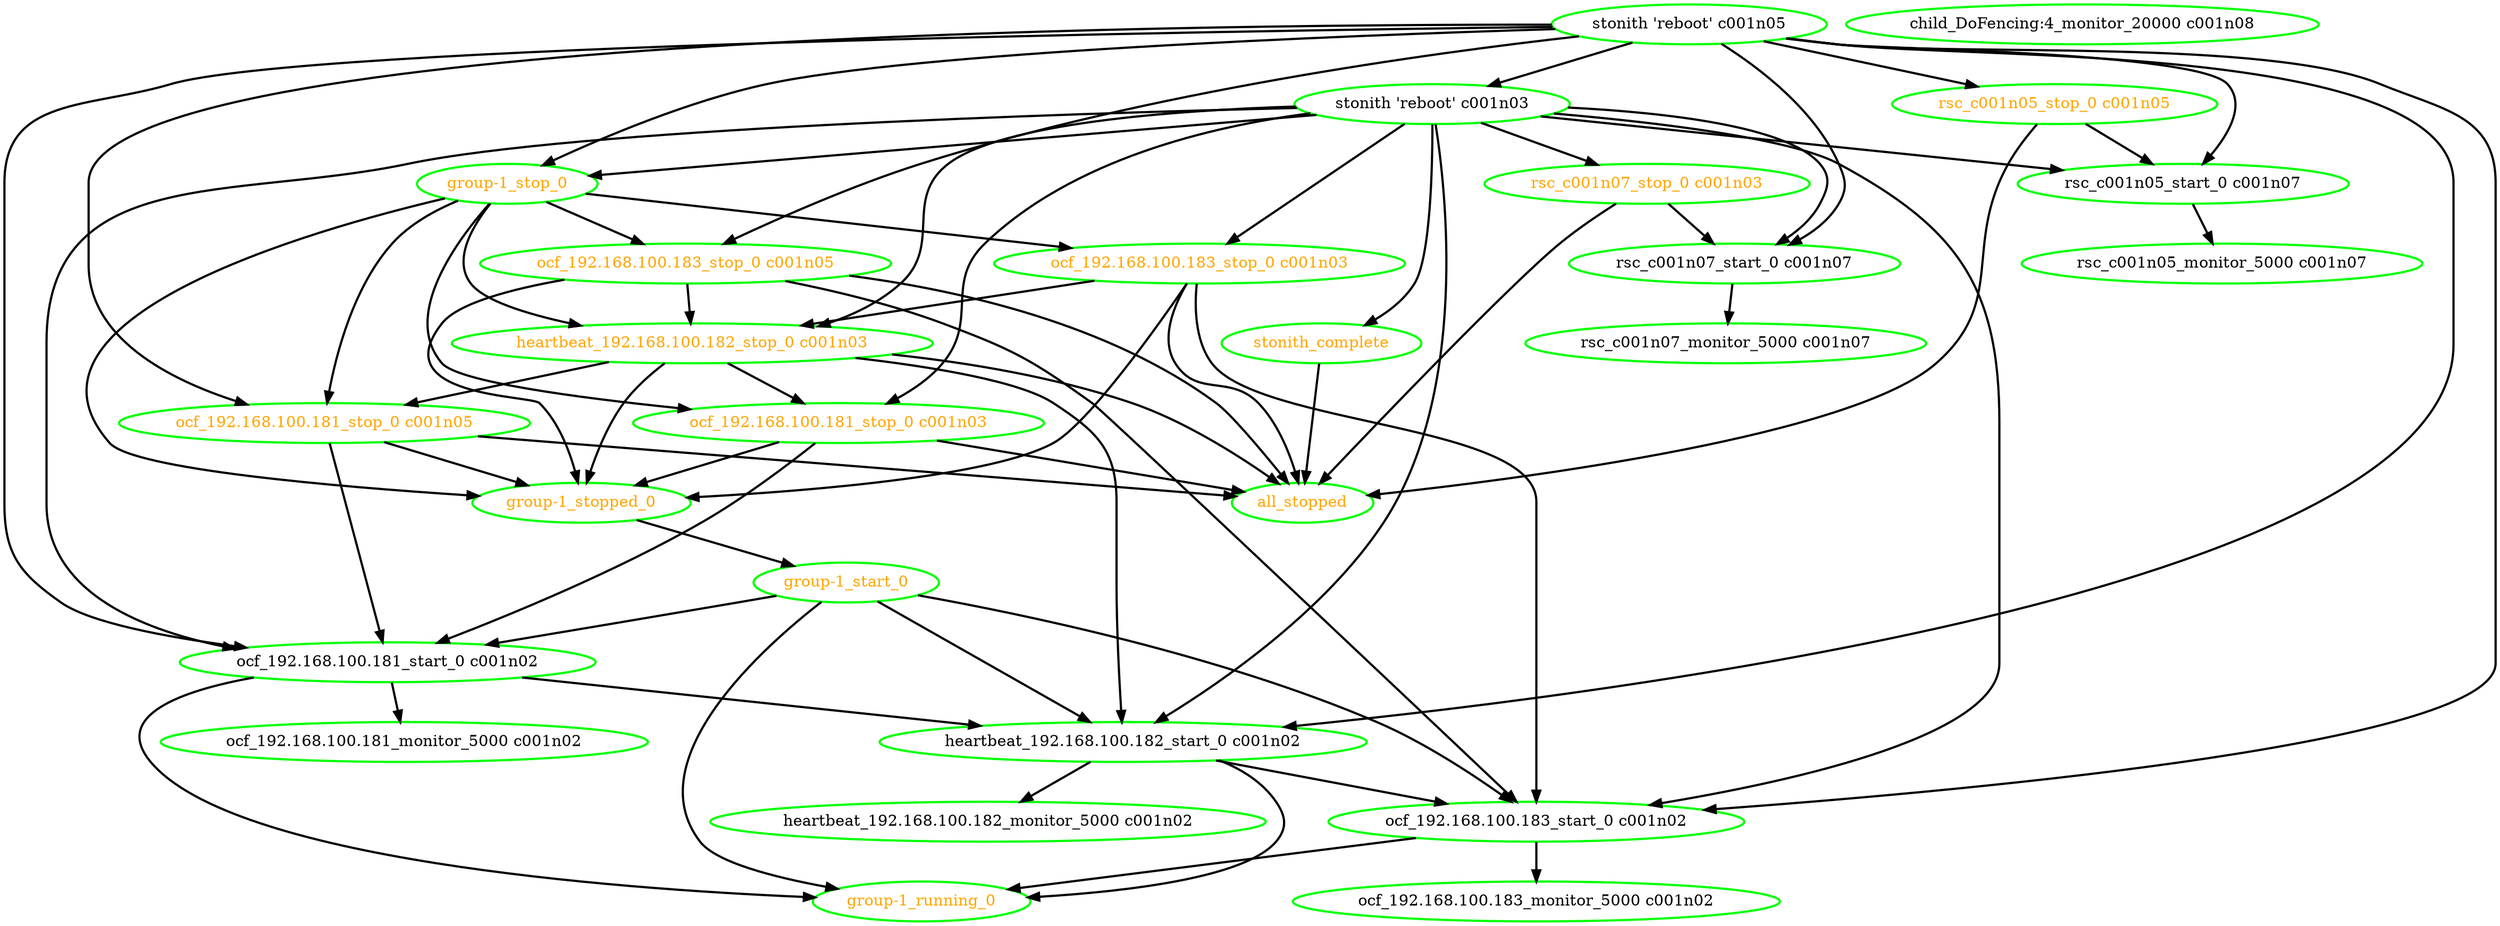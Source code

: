 digraph "g" {
"all_stopped" [ style=bold color="green" fontcolor="orange" ]
"child_DoFencing:4_monitor_20000 c001n08" [ style=bold color="green" fontcolor="black" ]
"group-1_running_0" [ style=bold color="green" fontcolor="orange" ]
"group-1_start_0" -> "group-1_running_0" [ style = bold]
"group-1_start_0" -> "heartbeat_192.168.100.182_start_0 c001n02" [ style = bold]
"group-1_start_0" -> "ocf_192.168.100.181_start_0 c001n02" [ style = bold]
"group-1_start_0" -> "ocf_192.168.100.183_start_0 c001n02" [ style = bold]
"group-1_start_0" [ style=bold color="green" fontcolor="orange" ]
"group-1_stop_0" -> "group-1_stopped_0" [ style = bold]
"group-1_stop_0" -> "heartbeat_192.168.100.182_stop_0 c001n03" [ style = bold]
"group-1_stop_0" -> "ocf_192.168.100.181_stop_0 c001n03" [ style = bold]
"group-1_stop_0" -> "ocf_192.168.100.181_stop_0 c001n05" [ style = bold]
"group-1_stop_0" -> "ocf_192.168.100.183_stop_0 c001n03" [ style = bold]
"group-1_stop_0" -> "ocf_192.168.100.183_stop_0 c001n05" [ style = bold]
"group-1_stop_0" [ style=bold color="green" fontcolor="orange" ]
"group-1_stopped_0" -> "group-1_start_0" [ style = bold]
"group-1_stopped_0" [ style=bold color="green" fontcolor="orange" ]
"heartbeat_192.168.100.182_monitor_5000 c001n02" [ style=bold color="green" fontcolor="black" ]
"heartbeat_192.168.100.182_start_0 c001n02" -> "group-1_running_0" [ style = bold]
"heartbeat_192.168.100.182_start_0 c001n02" -> "heartbeat_192.168.100.182_monitor_5000 c001n02" [ style = bold]
"heartbeat_192.168.100.182_start_0 c001n02" -> "ocf_192.168.100.183_start_0 c001n02" [ style = bold]
"heartbeat_192.168.100.182_start_0 c001n02" [ style=bold color="green" fontcolor="black" ]
"heartbeat_192.168.100.182_stop_0 c001n03" -> "all_stopped" [ style = bold]
"heartbeat_192.168.100.182_stop_0 c001n03" -> "group-1_stopped_0" [ style = bold]
"heartbeat_192.168.100.182_stop_0 c001n03" -> "heartbeat_192.168.100.182_start_0 c001n02" [ style = bold]
"heartbeat_192.168.100.182_stop_0 c001n03" -> "ocf_192.168.100.181_stop_0 c001n03" [ style = bold]
"heartbeat_192.168.100.182_stop_0 c001n03" -> "ocf_192.168.100.181_stop_0 c001n05" [ style = bold]
"heartbeat_192.168.100.182_stop_0 c001n03" [ style=bold color="green" fontcolor="orange" ]
"ocf_192.168.100.181_monitor_5000 c001n02" [ style=bold color="green" fontcolor="black" ]
"ocf_192.168.100.181_start_0 c001n02" -> "group-1_running_0" [ style = bold]
"ocf_192.168.100.181_start_0 c001n02" -> "heartbeat_192.168.100.182_start_0 c001n02" [ style = bold]
"ocf_192.168.100.181_start_0 c001n02" -> "ocf_192.168.100.181_monitor_5000 c001n02" [ style = bold]
"ocf_192.168.100.181_start_0 c001n02" [ style=bold color="green" fontcolor="black" ]
"ocf_192.168.100.181_stop_0 c001n03" -> "all_stopped" [ style = bold]
"ocf_192.168.100.181_stop_0 c001n03" -> "group-1_stopped_0" [ style = bold]
"ocf_192.168.100.181_stop_0 c001n03" -> "ocf_192.168.100.181_start_0 c001n02" [ style = bold]
"ocf_192.168.100.181_stop_0 c001n03" [ style=bold color="green" fontcolor="orange" ]
"ocf_192.168.100.181_stop_0 c001n05" -> "all_stopped" [ style = bold]
"ocf_192.168.100.181_stop_0 c001n05" -> "group-1_stopped_0" [ style = bold]
"ocf_192.168.100.181_stop_0 c001n05" -> "ocf_192.168.100.181_start_0 c001n02" [ style = bold]
"ocf_192.168.100.181_stop_0 c001n05" [ style=bold color="green" fontcolor="orange" ]
"ocf_192.168.100.183_monitor_5000 c001n02" [ style=bold color="green" fontcolor="black" ]
"ocf_192.168.100.183_start_0 c001n02" -> "group-1_running_0" [ style = bold]
"ocf_192.168.100.183_start_0 c001n02" -> "ocf_192.168.100.183_monitor_5000 c001n02" [ style = bold]
"ocf_192.168.100.183_start_0 c001n02" [ style=bold color="green" fontcolor="black" ]
"ocf_192.168.100.183_stop_0 c001n03" -> "all_stopped" [ style = bold]
"ocf_192.168.100.183_stop_0 c001n03" -> "group-1_stopped_0" [ style = bold]
"ocf_192.168.100.183_stop_0 c001n03" -> "heartbeat_192.168.100.182_stop_0 c001n03" [ style = bold]
"ocf_192.168.100.183_stop_0 c001n03" -> "ocf_192.168.100.183_start_0 c001n02" [ style = bold]
"ocf_192.168.100.183_stop_0 c001n03" [ style=bold color="green" fontcolor="orange" ]
"ocf_192.168.100.183_stop_0 c001n05" -> "all_stopped" [ style = bold]
"ocf_192.168.100.183_stop_0 c001n05" -> "group-1_stopped_0" [ style = bold]
"ocf_192.168.100.183_stop_0 c001n05" -> "heartbeat_192.168.100.182_stop_0 c001n03" [ style = bold]
"ocf_192.168.100.183_stop_0 c001n05" -> "ocf_192.168.100.183_start_0 c001n02" [ style = bold]
"ocf_192.168.100.183_stop_0 c001n05" [ style=bold color="green" fontcolor="orange" ]
"rsc_c001n05_monitor_5000 c001n07" [ style=bold color="green" fontcolor="black" ]
"rsc_c001n05_start_0 c001n07" -> "rsc_c001n05_monitor_5000 c001n07" [ style = bold]
"rsc_c001n05_start_0 c001n07" [ style=bold color="green" fontcolor="black" ]
"rsc_c001n05_stop_0 c001n05" -> "all_stopped" [ style = bold]
"rsc_c001n05_stop_0 c001n05" -> "rsc_c001n05_start_0 c001n07" [ style = bold]
"rsc_c001n05_stop_0 c001n05" [ style=bold color="green" fontcolor="orange" ]
"rsc_c001n07_monitor_5000 c001n07" [ style=bold color="green" fontcolor="black" ]
"rsc_c001n07_start_0 c001n07" -> "rsc_c001n07_monitor_5000 c001n07" [ style = bold]
"rsc_c001n07_start_0 c001n07" [ style=bold color="green" fontcolor="black" ]
"rsc_c001n07_stop_0 c001n03" -> "all_stopped" [ style = bold]
"rsc_c001n07_stop_0 c001n03" -> "rsc_c001n07_start_0 c001n07" [ style = bold]
"rsc_c001n07_stop_0 c001n03" [ style=bold color="green" fontcolor="orange" ]
"stonith 'reboot' c001n03" -> "group-1_stop_0" [ style = bold]
"stonith 'reboot' c001n03" -> "heartbeat_192.168.100.182_start_0 c001n02" [ style = bold]
"stonith 'reboot' c001n03" -> "heartbeat_192.168.100.182_stop_0 c001n03" [ style = bold]
"stonith 'reboot' c001n03" -> "ocf_192.168.100.181_start_0 c001n02" [ style = bold]
"stonith 'reboot' c001n03" -> "ocf_192.168.100.181_stop_0 c001n03" [ style = bold]
"stonith 'reboot' c001n03" -> "ocf_192.168.100.183_start_0 c001n02" [ style = bold]
"stonith 'reboot' c001n03" -> "ocf_192.168.100.183_stop_0 c001n03" [ style = bold]
"stonith 'reboot' c001n03" -> "rsc_c001n05_start_0 c001n07" [ style = bold]
"stonith 'reboot' c001n03" -> "rsc_c001n07_start_0 c001n07" [ style = bold]
"stonith 'reboot' c001n03" -> "rsc_c001n07_stop_0 c001n03" [ style = bold]
"stonith 'reboot' c001n03" -> "stonith_complete" [ style = bold]
"stonith 'reboot' c001n03" [ style=bold color="green" fontcolor="black"]
"stonith 'reboot' c001n05" -> "group-1_stop_0" [ style = bold]
"stonith 'reboot' c001n05" -> "heartbeat_192.168.100.182_start_0 c001n02" [ style = bold]
"stonith 'reboot' c001n05" -> "ocf_192.168.100.181_start_0 c001n02" [ style = bold]
"stonith 'reboot' c001n05" -> "ocf_192.168.100.181_stop_0 c001n05" [ style = bold]
"stonith 'reboot' c001n05" -> "ocf_192.168.100.183_start_0 c001n02" [ style = bold]
"stonith 'reboot' c001n05" -> "ocf_192.168.100.183_stop_0 c001n05" [ style = bold]
"stonith 'reboot' c001n05" -> "rsc_c001n05_start_0 c001n07" [ style = bold]
"stonith 'reboot' c001n05" -> "rsc_c001n05_stop_0 c001n05" [ style = bold]
"stonith 'reboot' c001n05" -> "rsc_c001n07_start_0 c001n07" [ style = bold]
"stonith 'reboot' c001n05" -> "stonith 'reboot' c001n03" [ style = bold]
"stonith 'reboot' c001n05" [ style=bold color="green" fontcolor="black"]
"stonith_complete" -> "all_stopped" [ style = bold]
"stonith_complete" [ style=bold color="green" fontcolor="orange" ]
}
